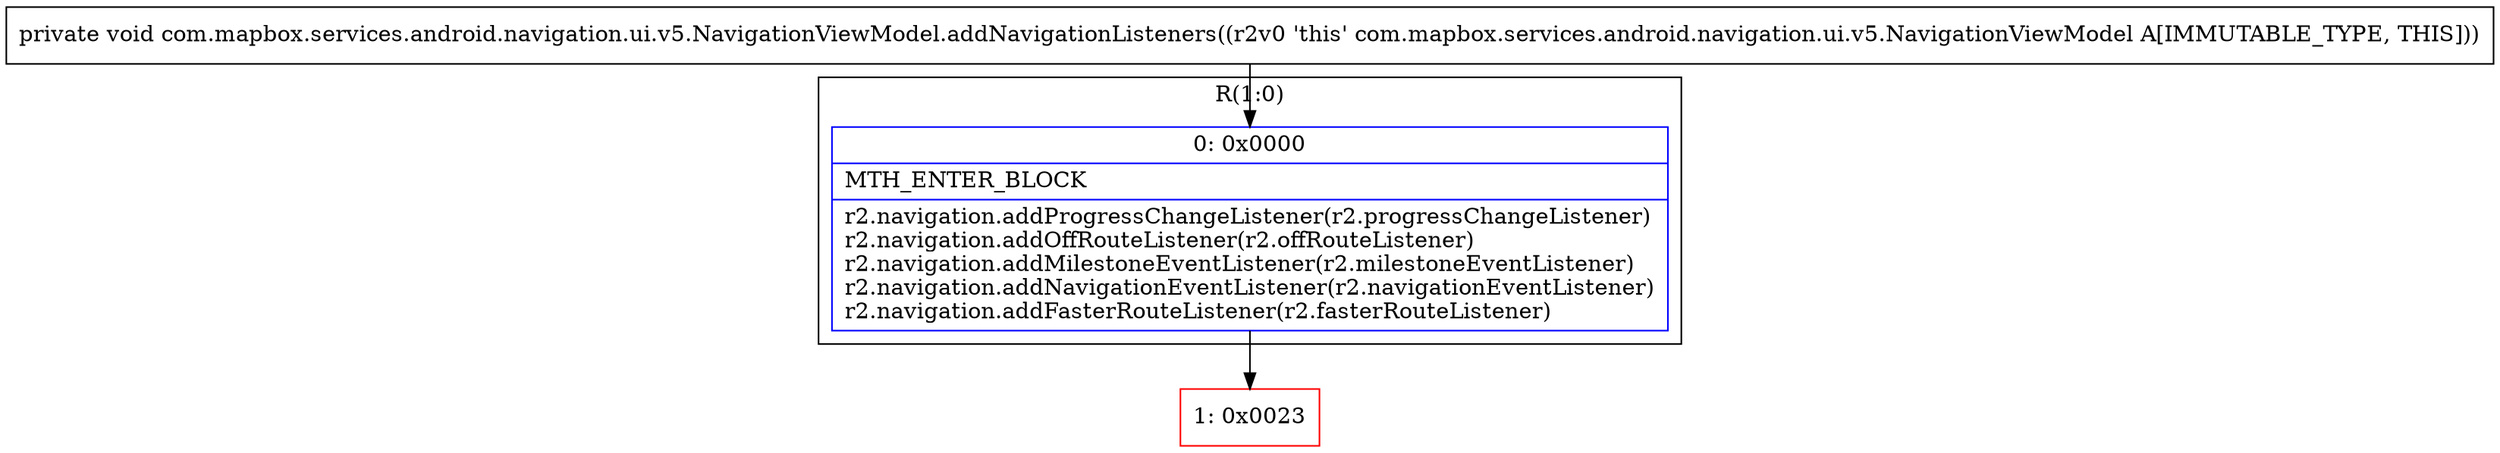 digraph "CFG forcom.mapbox.services.android.navigation.ui.v5.NavigationViewModel.addNavigationListeners()V" {
subgraph cluster_Region_913722230 {
label = "R(1:0)";
node [shape=record,color=blue];
Node_0 [shape=record,label="{0\:\ 0x0000|MTH_ENTER_BLOCK\l|r2.navigation.addProgressChangeListener(r2.progressChangeListener)\lr2.navigation.addOffRouteListener(r2.offRouteListener)\lr2.navigation.addMilestoneEventListener(r2.milestoneEventListener)\lr2.navigation.addNavigationEventListener(r2.navigationEventListener)\lr2.navigation.addFasterRouteListener(r2.fasterRouteListener)\l}"];
}
Node_1 [shape=record,color=red,label="{1\:\ 0x0023}"];
MethodNode[shape=record,label="{private void com.mapbox.services.android.navigation.ui.v5.NavigationViewModel.addNavigationListeners((r2v0 'this' com.mapbox.services.android.navigation.ui.v5.NavigationViewModel A[IMMUTABLE_TYPE, THIS])) }"];
MethodNode -> Node_0;
Node_0 -> Node_1;
}

